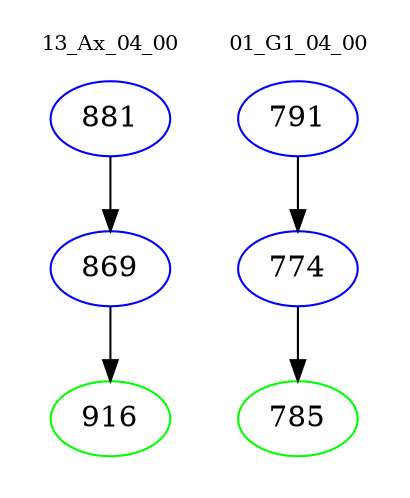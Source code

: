 digraph{
subgraph cluster_0 {
color = white
label = "13_Ax_04_00";
fontsize=10;
T0_881 [label="881", color="blue"]
T0_881 -> T0_869 [color="black"]
T0_869 [label="869", color="blue"]
T0_869 -> T0_916 [color="black"]
T0_916 [label="916", color="green"]
}
subgraph cluster_1 {
color = white
label = "01_G1_04_00";
fontsize=10;
T1_791 [label="791", color="blue"]
T1_791 -> T1_774 [color="black"]
T1_774 [label="774", color="blue"]
T1_774 -> T1_785 [color="black"]
T1_785 [label="785", color="green"]
}
}
